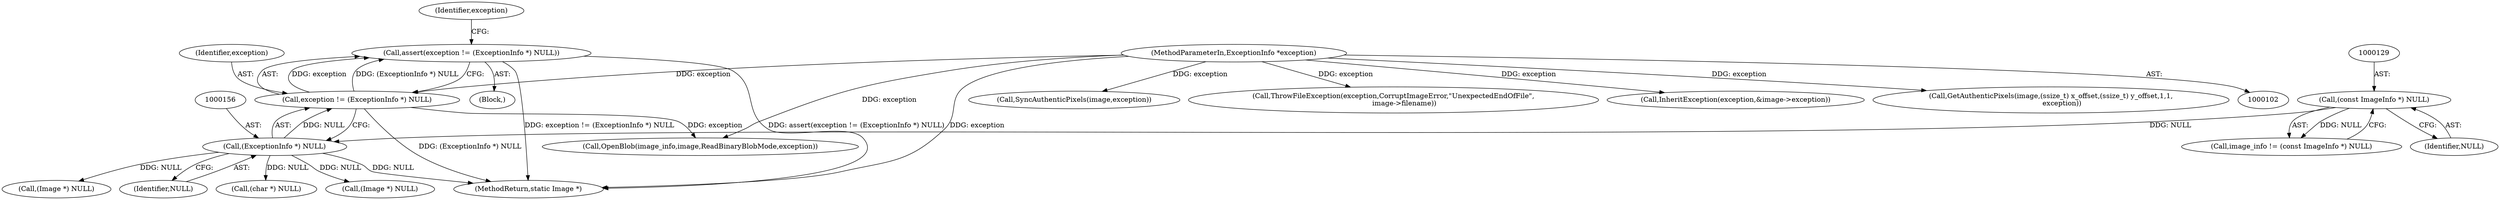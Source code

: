digraph "0_ImageMagick_a8f9c2aabed37cd6a728532d1aed13ae0f3dfd78@API" {
"1000152" [label="(Call,assert(exception != (ExceptionInfo *) NULL))"];
"1000153" [label="(Call,exception != (ExceptionInfo *) NULL)"];
"1000104" [label="(MethodParameterIn,ExceptionInfo *exception)"];
"1000155" [label="(Call,(ExceptionInfo *) NULL)"];
"1000128" [label="(Call,(const ImageInfo *) NULL)"];
"1000771" [label="(Call,SyncAuthenticPixels(image,exception))"];
"1000104" [label="(MethodParameterIn,ExceptionInfo *exception)"];
"1000859" [label="(MethodReturn,static Image *)"];
"1000155" [label="(Call,(ExceptionInfo *) NULL)"];
"1000153" [label="(Call,exception != (ExceptionInfo *) NULL)"];
"1000152" [label="(Call,assert(exception != (ExceptionInfo *) NULL))"];
"1000130" [label="(Identifier,NULL)"];
"1000782" [label="(Call,ThrowFileException(exception,CorruptImageError,\"UnexpectedEndOfFile\",\n          image->filename))"];
"1000813" [label="(Call,(Image *) NULL)"];
"1000128" [label="(Call,(const ImageInfo *) NULL)"];
"1000126" [label="(Call,image_info != (const ImageInfo *) NULL)"];
"1000154" [label="(Identifier,exception)"];
"1000185" [label="(Call,(Image *) NULL)"];
"1000157" [label="(Identifier,NULL)"];
"1000105" [label="(Block,)"];
"1000305" [label="(Call,InheritException(exception,&image->exception))"];
"1000170" [label="(Call,OpenBlob(image_info,image,ReadBinaryBlobMode,exception))"];
"1000709" [label="(Call,GetAuthenticPixels(image,(ssize_t) x_offset,(ssize_t) y_offset,1,1,\n          exception))"];
"1000161" [label="(Identifier,exception)"];
"1000441" [label="(Call,(char *) NULL)"];
"1000152" -> "1000105"  [label="AST: "];
"1000152" -> "1000153"  [label="CFG: "];
"1000153" -> "1000152"  [label="AST: "];
"1000161" -> "1000152"  [label="CFG: "];
"1000152" -> "1000859"  [label="DDG: assert(exception != (ExceptionInfo *) NULL)"];
"1000152" -> "1000859"  [label="DDG: exception != (ExceptionInfo *) NULL"];
"1000153" -> "1000152"  [label="DDG: exception"];
"1000153" -> "1000152"  [label="DDG: (ExceptionInfo *) NULL"];
"1000153" -> "1000155"  [label="CFG: "];
"1000154" -> "1000153"  [label="AST: "];
"1000155" -> "1000153"  [label="AST: "];
"1000153" -> "1000859"  [label="DDG: (ExceptionInfo *) NULL"];
"1000104" -> "1000153"  [label="DDG: exception"];
"1000155" -> "1000153"  [label="DDG: NULL"];
"1000153" -> "1000170"  [label="DDG: exception"];
"1000104" -> "1000102"  [label="AST: "];
"1000104" -> "1000859"  [label="DDG: exception"];
"1000104" -> "1000170"  [label="DDG: exception"];
"1000104" -> "1000305"  [label="DDG: exception"];
"1000104" -> "1000709"  [label="DDG: exception"];
"1000104" -> "1000771"  [label="DDG: exception"];
"1000104" -> "1000782"  [label="DDG: exception"];
"1000155" -> "1000157"  [label="CFG: "];
"1000156" -> "1000155"  [label="AST: "];
"1000157" -> "1000155"  [label="AST: "];
"1000155" -> "1000859"  [label="DDG: NULL"];
"1000128" -> "1000155"  [label="DDG: NULL"];
"1000155" -> "1000185"  [label="DDG: NULL"];
"1000155" -> "1000441"  [label="DDG: NULL"];
"1000155" -> "1000813"  [label="DDG: NULL"];
"1000128" -> "1000126"  [label="AST: "];
"1000128" -> "1000130"  [label="CFG: "];
"1000129" -> "1000128"  [label="AST: "];
"1000130" -> "1000128"  [label="AST: "];
"1000126" -> "1000128"  [label="CFG: "];
"1000128" -> "1000126"  [label="DDG: NULL"];
}
